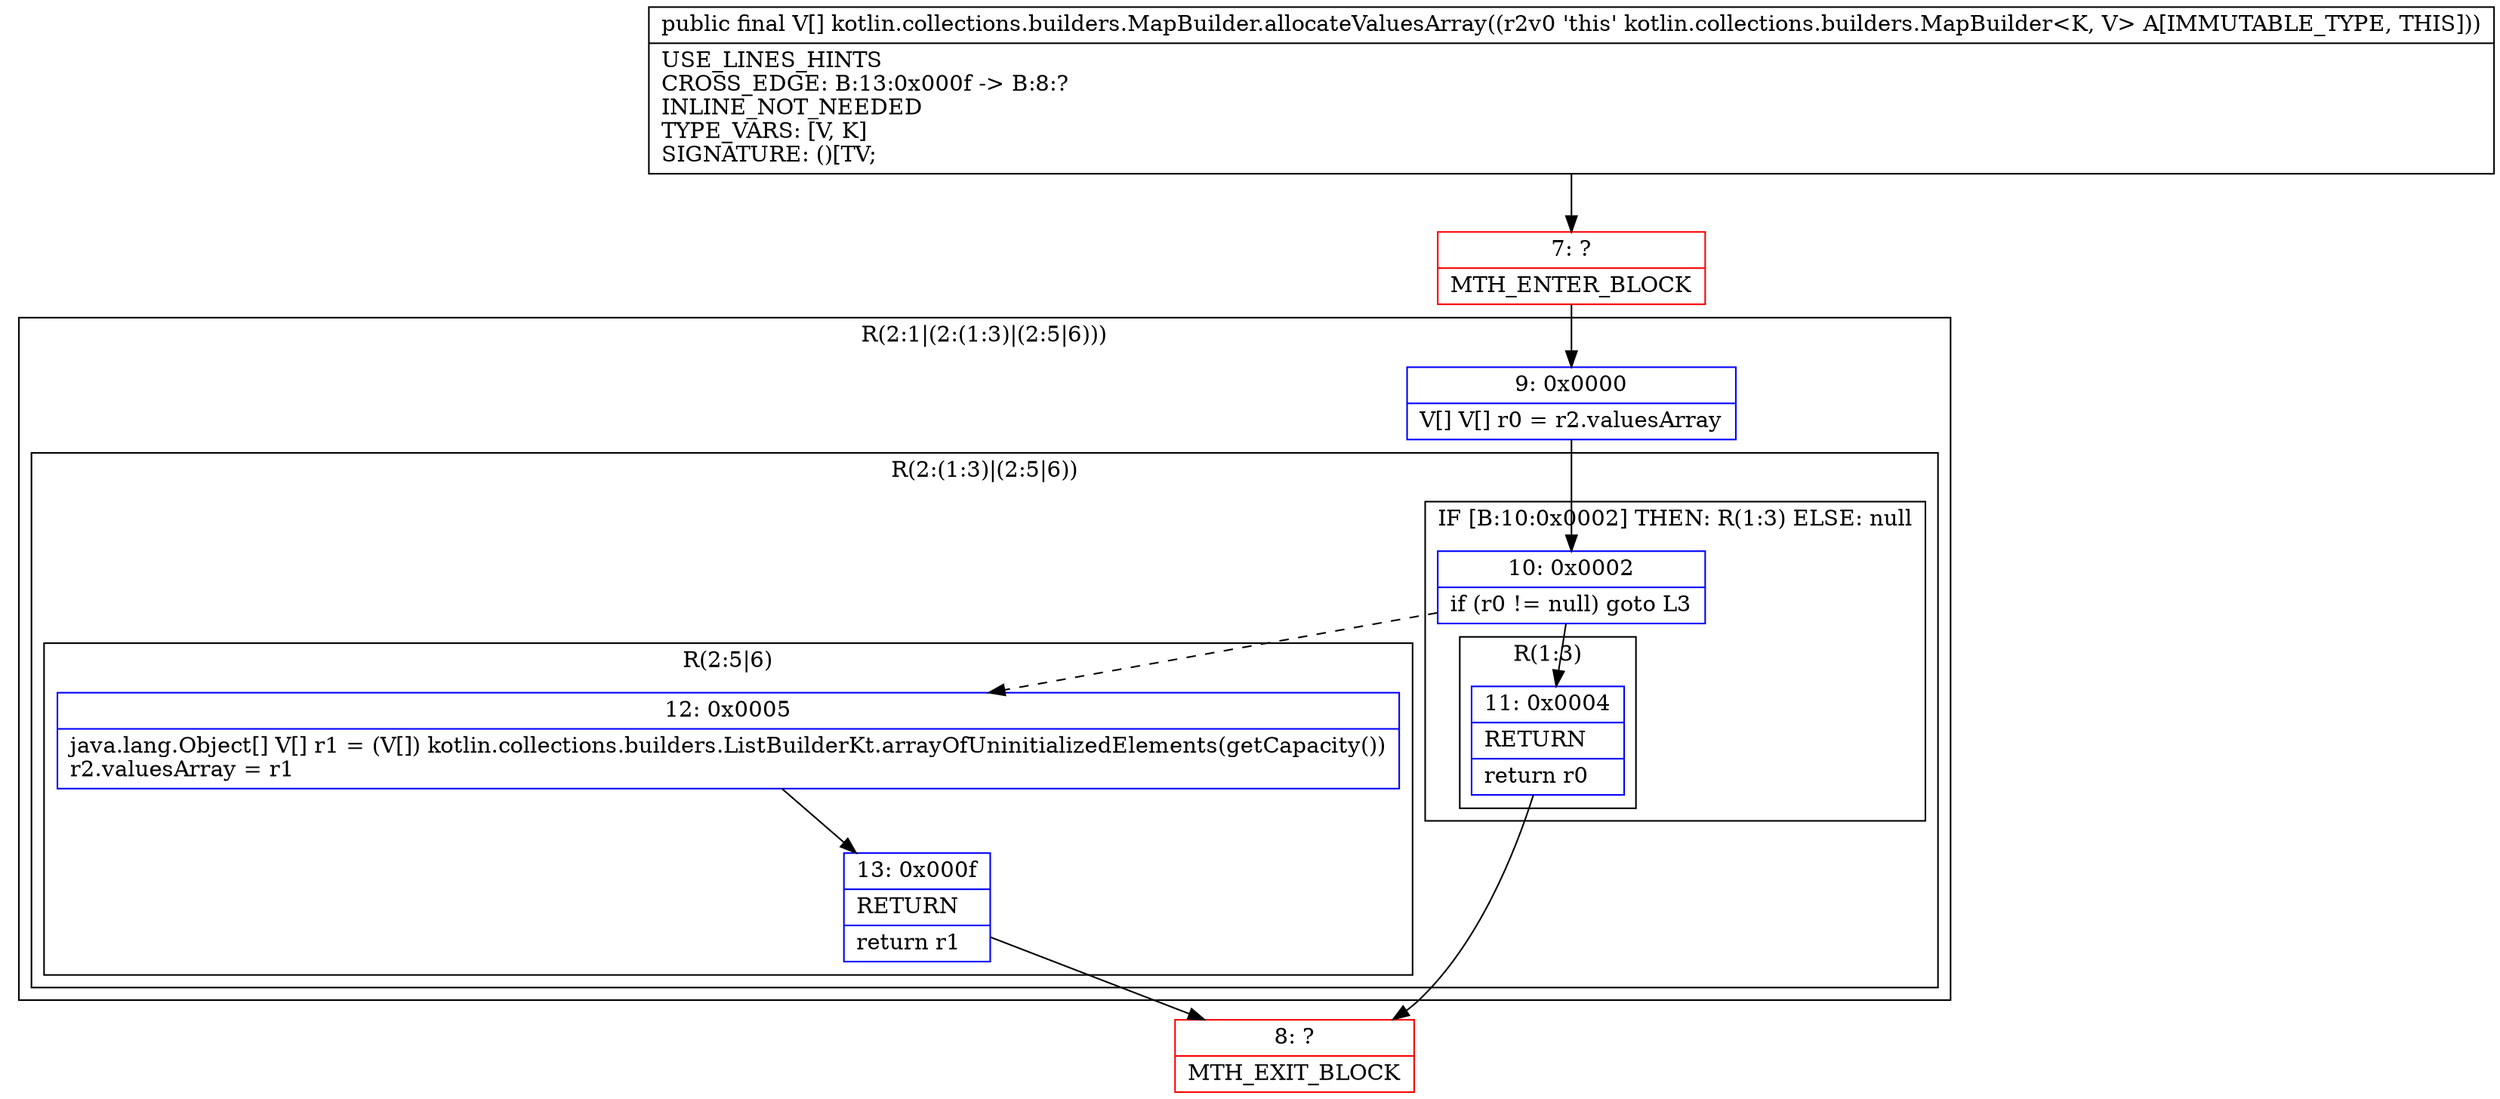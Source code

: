 digraph "CFG forkotlin.collections.builders.MapBuilder.allocateValuesArray()[Ljava\/lang\/Object;" {
subgraph cluster_Region_742152459 {
label = "R(2:1|(2:(1:3)|(2:5|6)))";
node [shape=record,color=blue];
Node_9 [shape=record,label="{9\:\ 0x0000|V[] V[] r0 = r2.valuesArray\l}"];
subgraph cluster_Region_390585445 {
label = "R(2:(1:3)|(2:5|6))";
node [shape=record,color=blue];
subgraph cluster_IfRegion_33358103 {
label = "IF [B:10:0x0002] THEN: R(1:3) ELSE: null";
node [shape=record,color=blue];
Node_10 [shape=record,label="{10\:\ 0x0002|if (r0 != null) goto L3\l}"];
subgraph cluster_Region_1286651686 {
label = "R(1:3)";
node [shape=record,color=blue];
Node_11 [shape=record,label="{11\:\ 0x0004|RETURN\l|return r0\l}"];
}
}
subgraph cluster_Region_1329422513 {
label = "R(2:5|6)";
node [shape=record,color=blue];
Node_12 [shape=record,label="{12\:\ 0x0005|java.lang.Object[] V[] r1 = (V[]) kotlin.collections.builders.ListBuilderKt.arrayOfUninitializedElements(getCapacity())\lr2.valuesArray = r1\l}"];
Node_13 [shape=record,label="{13\:\ 0x000f|RETURN\l|return r1\l}"];
}
}
}
Node_7 [shape=record,color=red,label="{7\:\ ?|MTH_ENTER_BLOCK\l}"];
Node_8 [shape=record,color=red,label="{8\:\ ?|MTH_EXIT_BLOCK\l}"];
MethodNode[shape=record,label="{public final V[] kotlin.collections.builders.MapBuilder.allocateValuesArray((r2v0 'this' kotlin.collections.builders.MapBuilder\<K, V\> A[IMMUTABLE_TYPE, THIS]))  | USE_LINES_HINTS\lCROSS_EDGE: B:13:0x000f \-\> B:8:?\lINLINE_NOT_NEEDED\lTYPE_VARS: [V, K]\lSIGNATURE: ()[TV;\l}"];
MethodNode -> Node_7;Node_9 -> Node_10;
Node_10 -> Node_11;
Node_10 -> Node_12[style=dashed];
Node_11 -> Node_8;
Node_12 -> Node_13;
Node_13 -> Node_8;
Node_7 -> Node_9;
}

